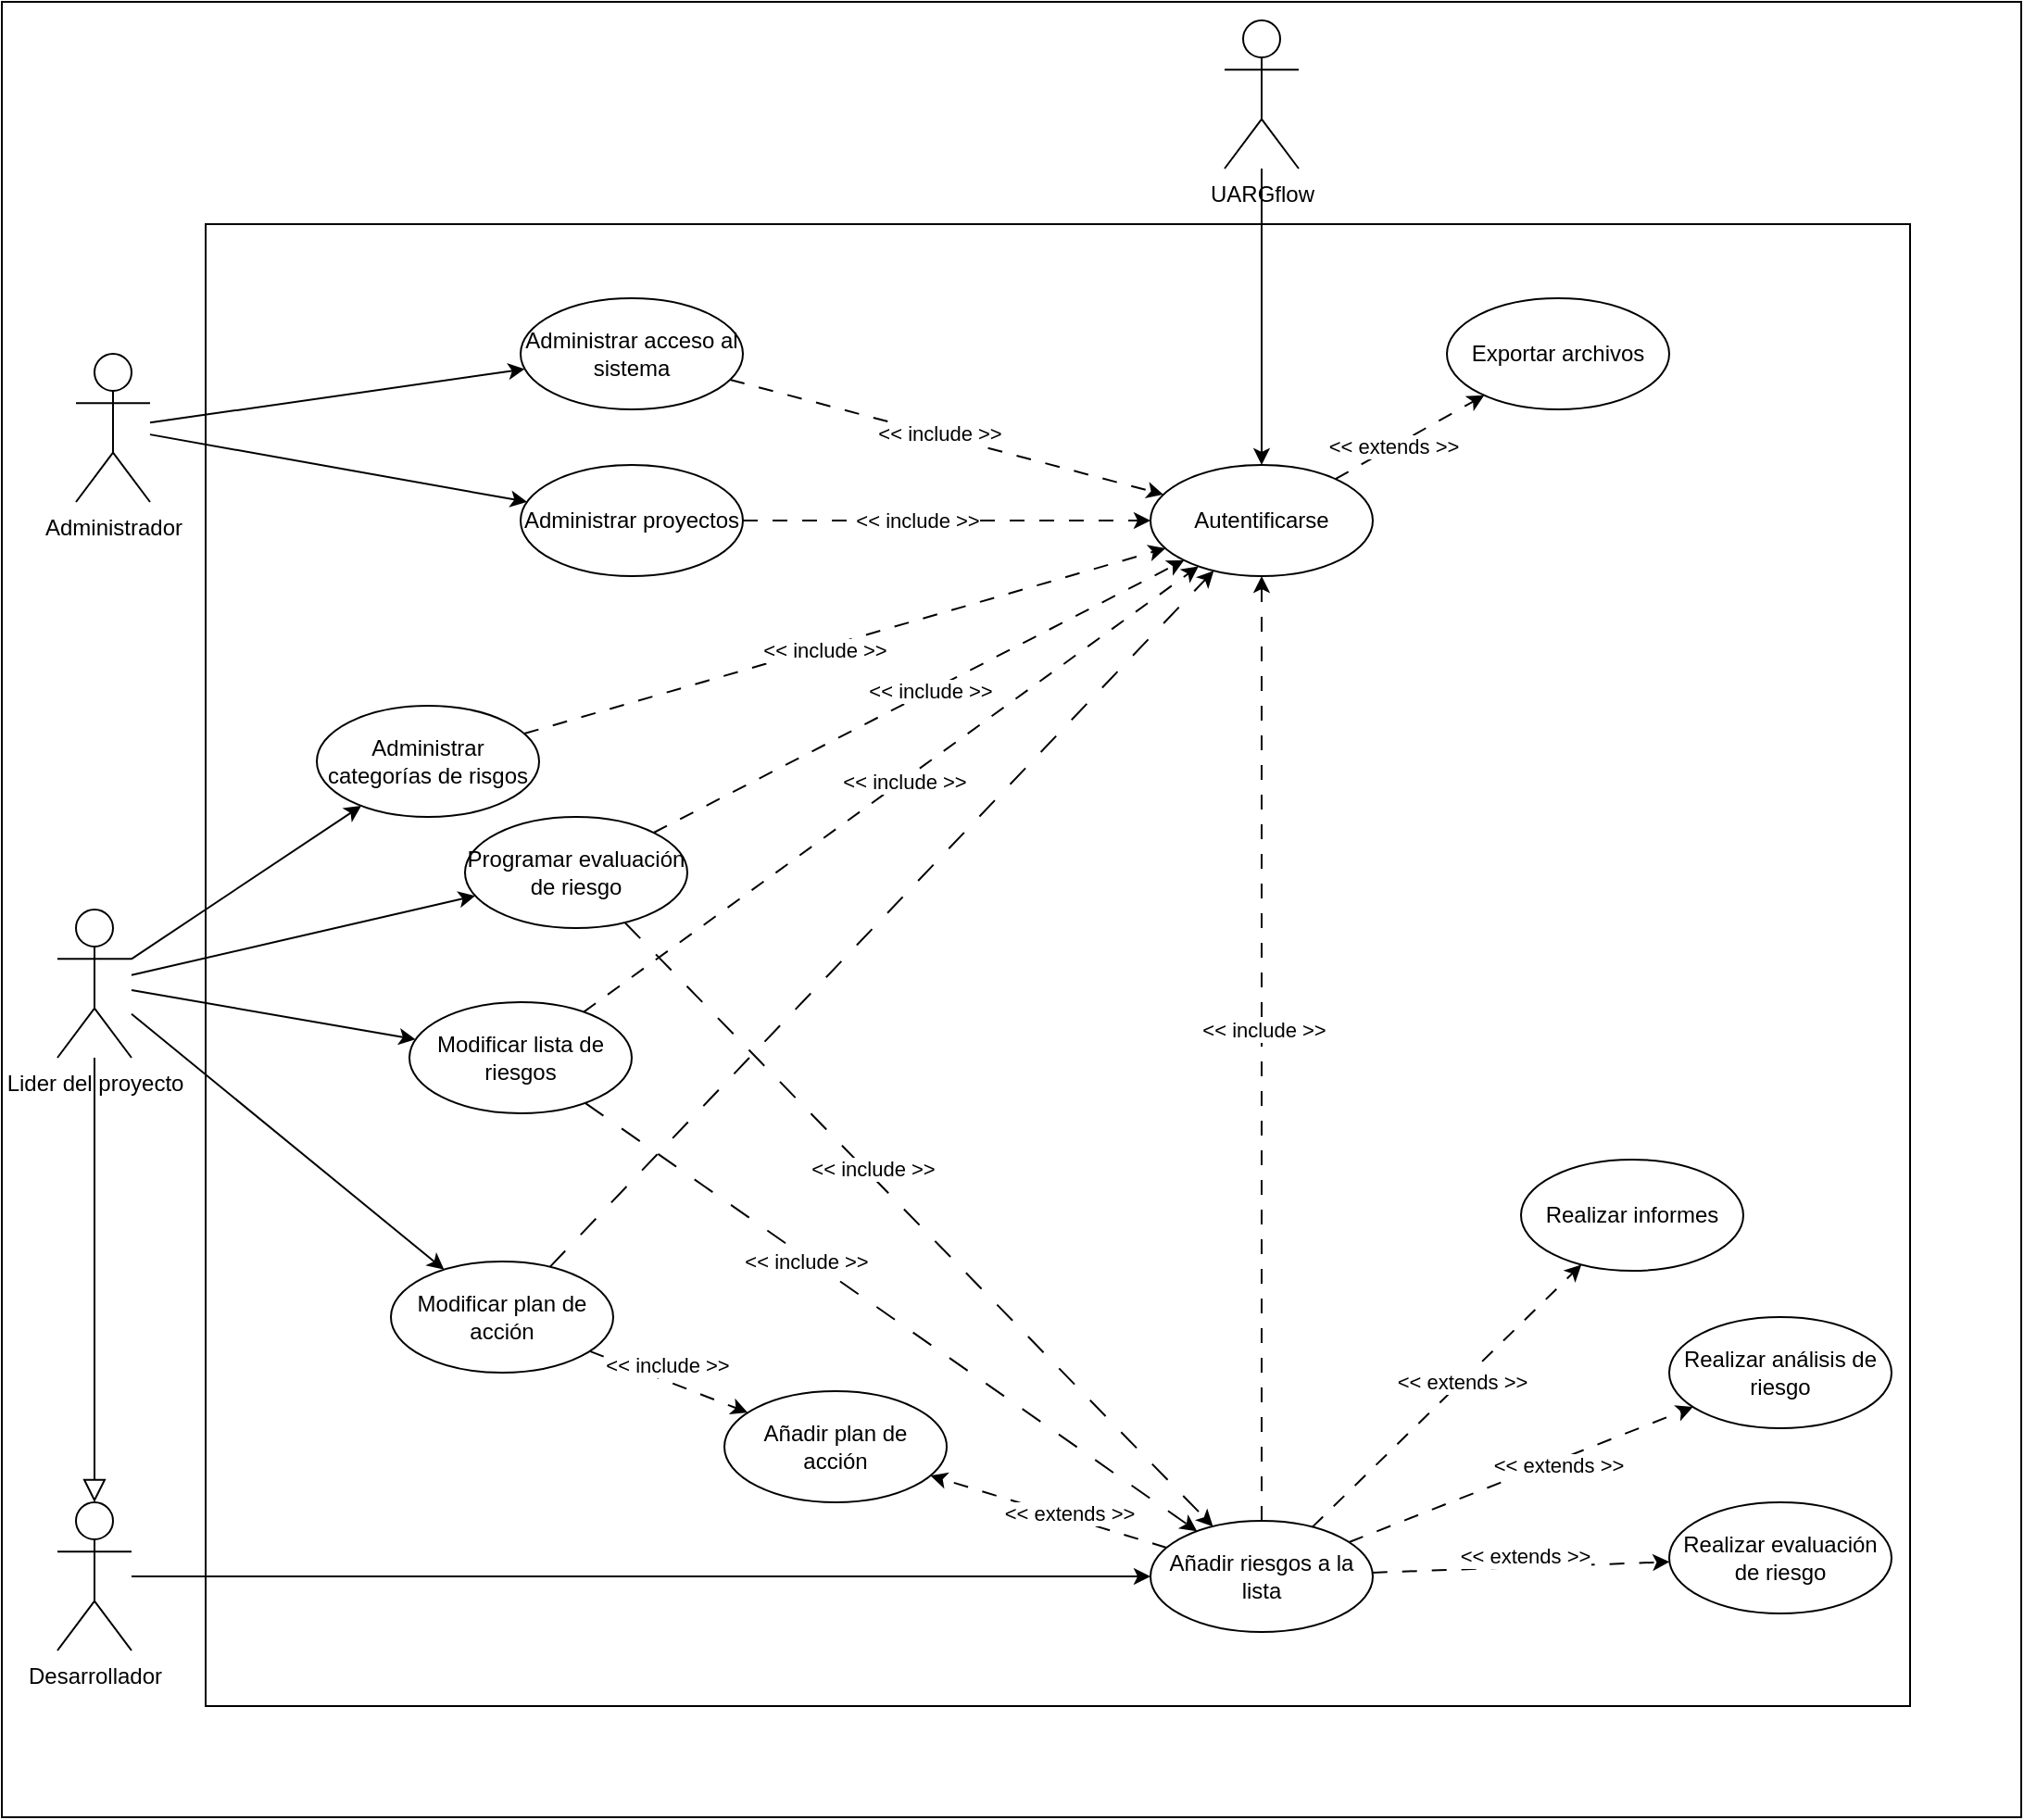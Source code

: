 <mxfile version="24.7.14">
  <diagram id="sK6u0aQZh5gKvJ8_Eq7y" name="Página-2">
    <mxGraphModel dx="1589" dy="924" grid="1" gridSize="10" guides="1" tooltips="1" connect="1" arrows="1" fold="1" page="1" pageScale="1" pageWidth="827" pageHeight="1169" math="0" shadow="0">
      <root>
        <mxCell id="0" />
        <mxCell id="1" parent="0" />
        <mxCell id="-5TUY3w5zbnfjcx4eBSF-23" value="" style="rounded=0;whiteSpace=wrap;html=1;" parent="1" vertex="1">
          <mxGeometry x="290" y="40" width="1090" height="980" as="geometry" />
        </mxCell>
        <mxCell id="-5TUY3w5zbnfjcx4eBSF-76" value="" style="rounded=0;whiteSpace=wrap;html=1;" parent="1" vertex="1">
          <mxGeometry x="400" y="160" width="920" height="800" as="geometry" />
        </mxCell>
        <mxCell id="-5TUY3w5zbnfjcx4eBSF-77" style="rounded=0;orthogonalLoop=1;jettySize=auto;html=1;" parent="1" source="-5TUY3w5zbnfjcx4eBSF-79" target="-5TUY3w5zbnfjcx4eBSF-89" edge="1">
          <mxGeometry relative="1" as="geometry" />
        </mxCell>
        <mxCell id="-5TUY3w5zbnfjcx4eBSF-78" style="rounded=0;orthogonalLoop=1;jettySize=auto;html=1;" parent="1" source="-5TUY3w5zbnfjcx4eBSF-79" target="-5TUY3w5zbnfjcx4eBSF-92" edge="1">
          <mxGeometry relative="1" as="geometry" />
        </mxCell>
        <mxCell id="-5TUY3w5zbnfjcx4eBSF-79" value="Administrador" style="shape=umlActor;verticalLabelPosition=bottom;verticalAlign=top;html=1;outlineConnect=0;" parent="1" vertex="1">
          <mxGeometry x="330" y="230" width="40" height="80" as="geometry" />
        </mxCell>
        <mxCell id="-5TUY3w5zbnfjcx4eBSF-81" style="rounded=0;orthogonalLoop=1;jettySize=auto;html=1;" parent="1" source="-5TUY3w5zbnfjcx4eBSF-84" target="-5TUY3w5zbnfjcx4eBSF-113" edge="1">
          <mxGeometry relative="1" as="geometry" />
        </mxCell>
        <mxCell id="-5TUY3w5zbnfjcx4eBSF-82" style="edgeStyle=none;rounded=0;orthogonalLoop=1;jettySize=auto;html=1;" parent="1" source="-5TUY3w5zbnfjcx4eBSF-84" target="-5TUY3w5zbnfjcx4eBSF-118" edge="1">
          <mxGeometry relative="1" as="geometry" />
        </mxCell>
        <mxCell id="-5TUY3w5zbnfjcx4eBSF-83" style="edgeStyle=none;rounded=0;orthogonalLoop=1;jettySize=auto;html=1;" parent="1" source="-5TUY3w5zbnfjcx4eBSF-84" target="-5TUY3w5zbnfjcx4eBSF-127" edge="1">
          <mxGeometry relative="1" as="geometry" />
        </mxCell>
        <mxCell id="dX3sOXWLlkZk12BEzYUn-5" style="rounded=0;orthogonalLoop=1;jettySize=auto;html=1;" parent="1" source="-5TUY3w5zbnfjcx4eBSF-84" target="-5TUY3w5zbnfjcx4eBSF-110" edge="1">
          <mxGeometry relative="1" as="geometry" />
        </mxCell>
        <mxCell id="-5TUY3w5zbnfjcx4eBSF-84" value="Lider del proyecto" style="shape=umlActor;verticalLabelPosition=bottom;verticalAlign=top;html=1;outlineConnect=0;" parent="1" vertex="1">
          <mxGeometry x="320" y="530" width="40" height="80" as="geometry" />
        </mxCell>
        <mxCell id="-5TUY3w5zbnfjcx4eBSF-85" style="rounded=0;orthogonalLoop=1;jettySize=auto;html=1;" parent="1" source="-5TUY3w5zbnfjcx4eBSF-86" target="-5TUY3w5zbnfjcx4eBSF-107" edge="1">
          <mxGeometry relative="1" as="geometry" />
        </mxCell>
        <mxCell id="-5TUY3w5zbnfjcx4eBSF-132" style="edgeStyle=none;rounded=0;orthogonalLoop=1;jettySize=auto;html=1;endArrow=block;endFill=0;endSize=10;" parent="1" source="-5TUY3w5zbnfjcx4eBSF-84" target="-5TUY3w5zbnfjcx4eBSF-86" edge="1">
          <mxGeometry relative="1" as="geometry">
            <mxPoint x="370" y="840" as="sourcePoint" />
            <mxPoint x="370" y="640" as="targetPoint" />
          </mxGeometry>
        </mxCell>
        <mxCell id="-5TUY3w5zbnfjcx4eBSF-86" value="Desarrollador" style="shape=umlActor;verticalLabelPosition=bottom;verticalAlign=top;html=1;outlineConnect=0;" parent="1" vertex="1">
          <mxGeometry x="320" y="850" width="40" height="80" as="geometry" />
        </mxCell>
        <mxCell id="-5TUY3w5zbnfjcx4eBSF-87" style="edgeStyle=none;rounded=0;orthogonalLoop=1;jettySize=auto;html=1;dashed=1;dashPattern=8 8;" parent="1" source="-5TUY3w5zbnfjcx4eBSF-89" target="-5TUY3w5zbnfjcx4eBSF-121" edge="1">
          <mxGeometry relative="1" as="geometry" />
        </mxCell>
        <mxCell id="-5TUY3w5zbnfjcx4eBSF-88" value="&amp;lt;&amp;lt; include &amp;gt;&amp;gt;" style="edgeLabel;html=1;align=center;verticalAlign=middle;resizable=0;points=[];" parent="-5TUY3w5zbnfjcx4eBSF-87" vertex="1" connectable="0">
          <mxGeometry x="-0.04" y="1" relative="1" as="geometry">
            <mxPoint as="offset" />
          </mxGeometry>
        </mxCell>
        <mxCell id="-5TUY3w5zbnfjcx4eBSF-89" value="Administrar acceso al sistema" style="ellipse;whiteSpace=wrap;html=1;" parent="1" vertex="1">
          <mxGeometry x="570" y="200" width="120" height="60" as="geometry" />
        </mxCell>
        <mxCell id="-5TUY3w5zbnfjcx4eBSF-90" style="edgeStyle=none;rounded=0;orthogonalLoop=1;jettySize=auto;html=1;dashed=1;dashPattern=8 8;" parent="1" source="-5TUY3w5zbnfjcx4eBSF-92" target="-5TUY3w5zbnfjcx4eBSF-121" edge="1">
          <mxGeometry relative="1" as="geometry" />
        </mxCell>
        <mxCell id="-5TUY3w5zbnfjcx4eBSF-91" value="&amp;lt;&amp;lt; include &amp;gt;&amp;gt;" style="edgeLabel;html=1;align=center;verticalAlign=middle;resizable=0;points=[];" parent="-5TUY3w5zbnfjcx4eBSF-90" vertex="1" connectable="0">
          <mxGeometry x="-0.148" relative="1" as="geometry">
            <mxPoint as="offset" />
          </mxGeometry>
        </mxCell>
        <mxCell id="-5TUY3w5zbnfjcx4eBSF-92" value="Administrar proyectos" style="ellipse;whiteSpace=wrap;html=1;" parent="1" vertex="1">
          <mxGeometry x="570" y="290" width="120" height="60" as="geometry" />
        </mxCell>
        <mxCell id="-5TUY3w5zbnfjcx4eBSF-93" value="Exportar archivos" style="ellipse;whiteSpace=wrap;html=1;" parent="1" vertex="1">
          <mxGeometry x="1070" y="200" width="120" height="60" as="geometry" />
        </mxCell>
        <mxCell id="-5TUY3w5zbnfjcx4eBSF-101" style="edgeStyle=none;rounded=0;orthogonalLoop=1;jettySize=auto;html=1;dashed=1;dashPattern=8 8;" parent="1" source="-5TUY3w5zbnfjcx4eBSF-107" target="-5TUY3w5zbnfjcx4eBSF-114" edge="1">
          <mxGeometry relative="1" as="geometry" />
        </mxCell>
        <mxCell id="-5TUY3w5zbnfjcx4eBSF-102" value="&amp;lt;&amp;lt; extends &amp;gt;&amp;gt;" style="edgeLabel;html=1;align=center;verticalAlign=middle;resizable=0;points=[];" parent="-5TUY3w5zbnfjcx4eBSF-101" vertex="1" connectable="0">
          <mxGeometry x="0.033" y="-1" relative="1" as="geometry">
            <mxPoint x="-1" y="-7" as="offset" />
          </mxGeometry>
        </mxCell>
        <mxCell id="-5TUY3w5zbnfjcx4eBSF-103" style="edgeStyle=none;rounded=0;orthogonalLoop=1;jettySize=auto;html=1;dashed=1;dashPattern=8 8;" parent="1" source="-5TUY3w5zbnfjcx4eBSF-107" target="-5TUY3w5zbnfjcx4eBSF-115" edge="1">
          <mxGeometry relative="1" as="geometry" />
        </mxCell>
        <mxCell id="-5TUY3w5zbnfjcx4eBSF-104" value="&amp;lt;&amp;lt; extends &amp;gt;&amp;gt;" style="edgeLabel;html=1;align=center;verticalAlign=middle;resizable=0;points=[];" parent="-5TUY3w5zbnfjcx4eBSF-103" vertex="1" connectable="0">
          <mxGeometry x="-0.175" y="-3" relative="1" as="geometry">
            <mxPoint x="-1" as="offset" />
          </mxGeometry>
        </mxCell>
        <mxCell id="-5TUY3w5zbnfjcx4eBSF-105" style="edgeStyle=none;rounded=0;orthogonalLoop=1;jettySize=auto;html=1;dashed=1;dashPattern=8 8;" parent="1" source="-5TUY3w5zbnfjcx4eBSF-107" target="-5TUY3w5zbnfjcx4eBSF-124" edge="1">
          <mxGeometry relative="1" as="geometry" />
        </mxCell>
        <mxCell id="-5TUY3w5zbnfjcx4eBSF-106" value="&amp;lt;&amp;lt; extends &amp;gt;&amp;gt;" style="edgeLabel;html=1;align=center;verticalAlign=middle;resizable=0;points=[];" parent="-5TUY3w5zbnfjcx4eBSF-105" vertex="1" connectable="0">
          <mxGeometry x="0.103" relative="1" as="geometry">
            <mxPoint as="offset" />
          </mxGeometry>
        </mxCell>
        <mxCell id="D7hPwTgN9Ad0S_OiSbyl-2" style="rounded=0;orthogonalLoop=1;jettySize=auto;html=1;dashed=1;dashPattern=8 8;" parent="1" source="-5TUY3w5zbnfjcx4eBSF-107" target="D7hPwTgN9Ad0S_OiSbyl-1" edge="1">
          <mxGeometry relative="1" as="geometry" />
        </mxCell>
        <mxCell id="-5TUY3w5zbnfjcx4eBSF-107" value="Añadir riesgos a la lista" style="ellipse;whiteSpace=wrap;html=1;" parent="1" vertex="1">
          <mxGeometry x="910" y="860" width="120" height="60" as="geometry" />
        </mxCell>
        <mxCell id="dX3sOXWLlkZk12BEzYUn-7" style="rounded=0;orthogonalLoop=1;jettySize=auto;html=1;dashed=1;dashPattern=12 12;" parent="1" source="-5TUY3w5zbnfjcx4eBSF-110" target="-5TUY3w5zbnfjcx4eBSF-107" edge="1">
          <mxGeometry relative="1" as="geometry" />
        </mxCell>
        <mxCell id="-5TUY3w5zbnfjcx4eBSF-110" value="Modificar lista de riesgos" style="ellipse;whiteSpace=wrap;html=1;" parent="1" vertex="1">
          <mxGeometry x="510" y="580" width="120" height="60" as="geometry" />
        </mxCell>
        <mxCell id="-5TUY3w5zbnfjcx4eBSF-111" style="edgeStyle=none;rounded=0;orthogonalLoop=1;jettySize=auto;html=1;dashed=1;dashPattern=8 8;" parent="1" source="-5TUY3w5zbnfjcx4eBSF-113" target="-5TUY3w5zbnfjcx4eBSF-121" edge="1">
          <mxGeometry relative="1" as="geometry" />
        </mxCell>
        <mxCell id="-5TUY3w5zbnfjcx4eBSF-112" value="&amp;lt;&amp;lt; include &amp;gt;&amp;gt;" style="edgeLabel;html=1;align=center;verticalAlign=middle;resizable=0;points=[];" parent="-5TUY3w5zbnfjcx4eBSF-111" vertex="1" connectable="0">
          <mxGeometry x="-0.068" y="-1" relative="1" as="geometry">
            <mxPoint as="offset" />
          </mxGeometry>
        </mxCell>
        <mxCell id="-5TUY3w5zbnfjcx4eBSF-113" value="Administrar categorías de risgos" style="ellipse;whiteSpace=wrap;html=1;" parent="1" vertex="1">
          <mxGeometry x="460" y="420" width="120" height="60" as="geometry" />
        </mxCell>
        <mxCell id="-5TUY3w5zbnfjcx4eBSF-114" value="Realizar evaluación de riesgo" style="ellipse;whiteSpace=wrap;html=1;" parent="1" vertex="1">
          <mxGeometry x="1190" y="850" width="120" height="60" as="geometry" />
        </mxCell>
        <mxCell id="-5TUY3w5zbnfjcx4eBSF-115" value="&lt;div&gt;Añadir plan de&lt;/div&gt;&lt;div&gt;acción&lt;/div&gt;" style="ellipse;whiteSpace=wrap;html=1;" parent="1" vertex="1">
          <mxGeometry x="680" y="790" width="120" height="60" as="geometry" />
        </mxCell>
        <mxCell id="-5TUY3w5zbnfjcx4eBSF-116" style="edgeStyle=none;rounded=0;orthogonalLoop=1;jettySize=auto;html=1;dashed=1;dashPattern=8 8;" parent="1" source="-5TUY3w5zbnfjcx4eBSF-118" target="-5TUY3w5zbnfjcx4eBSF-115" edge="1">
          <mxGeometry relative="1" as="geometry" />
        </mxCell>
        <mxCell id="-5TUY3w5zbnfjcx4eBSF-117" value="&amp;lt;&amp;lt; include &amp;gt;&amp;gt;" style="edgeLabel;html=1;align=center;verticalAlign=middle;resizable=0;points=[];" parent="-5TUY3w5zbnfjcx4eBSF-116" vertex="1" connectable="0">
          <mxGeometry x="0.054" y="1" relative="1" as="geometry">
            <mxPoint x="-4" y="-9" as="offset" />
          </mxGeometry>
        </mxCell>
        <mxCell id="dX3sOXWLlkZk12BEzYUn-6" style="rounded=0;orthogonalLoop=1;jettySize=auto;html=1;dashed=1;dashPattern=12 12;" parent="1" source="-5TUY3w5zbnfjcx4eBSF-118" target="-5TUY3w5zbnfjcx4eBSF-121" edge="1">
          <mxGeometry relative="1" as="geometry" />
        </mxCell>
        <mxCell id="-5TUY3w5zbnfjcx4eBSF-118" value="Modificar plan de acción" style="ellipse;whiteSpace=wrap;html=1;" parent="1" vertex="1">
          <mxGeometry x="500" y="720" width="120" height="60" as="geometry" />
        </mxCell>
        <mxCell id="-5TUY3w5zbnfjcx4eBSF-119" style="edgeStyle=none;rounded=0;orthogonalLoop=1;jettySize=auto;html=1;dashed=1;dashPattern=8 8;" parent="1" source="-5TUY3w5zbnfjcx4eBSF-121" target="-5TUY3w5zbnfjcx4eBSF-93" edge="1">
          <mxGeometry relative="1" as="geometry" />
        </mxCell>
        <mxCell id="-5TUY3w5zbnfjcx4eBSF-120" value="&amp;lt;&amp;lt; extends &amp;gt;&amp;gt;" style="edgeLabel;html=1;align=center;verticalAlign=middle;resizable=0;points=[];" parent="-5TUY3w5zbnfjcx4eBSF-119" vertex="1" connectable="0">
          <mxGeometry x="-0.227" y="1" relative="1" as="geometry">
            <mxPoint as="offset" />
          </mxGeometry>
        </mxCell>
        <mxCell id="-5TUY3w5zbnfjcx4eBSF-121" value="Autentificarse" style="ellipse;whiteSpace=wrap;html=1;" parent="1" vertex="1">
          <mxGeometry x="910" y="290" width="120" height="60" as="geometry" />
        </mxCell>
        <mxCell id="-5TUY3w5zbnfjcx4eBSF-124" value="Realizar informes" style="ellipse;whiteSpace=wrap;html=1;" parent="1" vertex="1">
          <mxGeometry x="1110" y="665" width="120" height="60" as="geometry" />
        </mxCell>
        <mxCell id="dX3sOXWLlkZk12BEzYUn-9" style="rounded=0;orthogonalLoop=1;jettySize=auto;html=1;dashed=1;dashPattern=12 12;" parent="1" source="-5TUY3w5zbnfjcx4eBSF-127" target="-5TUY3w5zbnfjcx4eBSF-107" edge="1">
          <mxGeometry relative="1" as="geometry" />
        </mxCell>
        <mxCell id="-5TUY3w5zbnfjcx4eBSF-127" value="Programar evaluación de riesgo" style="ellipse;whiteSpace=wrap;html=1;" parent="1" vertex="1">
          <mxGeometry x="540" y="480" width="120" height="60" as="geometry" />
        </mxCell>
        <mxCell id="v8ho_6EPoCGN8s73HlzQ-8" style="edgeStyle=none;rounded=0;orthogonalLoop=1;jettySize=auto;html=1;dashed=1;dashPattern=8 8;" parent="1" source="-5TUY3w5zbnfjcx4eBSF-127" target="-5TUY3w5zbnfjcx4eBSF-121" edge="1">
          <mxGeometry relative="1" as="geometry">
            <mxPoint x="926" y="610" as="sourcePoint" />
            <mxPoint x="974" y="360" as="targetPoint" />
          </mxGeometry>
        </mxCell>
        <mxCell id="v8ho_6EPoCGN8s73HlzQ-9" value="&amp;lt;&amp;lt; include &amp;gt;&amp;gt;" style="edgeLabel;html=1;align=center;verticalAlign=middle;resizable=0;points=[];" parent="v8ho_6EPoCGN8s73HlzQ-8" vertex="1" connectable="0">
          <mxGeometry x="0.038" y="-1" relative="1" as="geometry">
            <mxPoint y="-1" as="offset" />
          </mxGeometry>
        </mxCell>
        <mxCell id="v8ho_6EPoCGN8s73HlzQ-10" style="edgeStyle=none;rounded=0;orthogonalLoop=1;jettySize=auto;html=1;dashed=1;dashPattern=8 8;" parent="1" source="-5TUY3w5zbnfjcx4eBSF-110" target="-5TUY3w5zbnfjcx4eBSF-121" edge="1">
          <mxGeometry relative="1" as="geometry">
            <mxPoint x="556" y="616" as="sourcePoint" />
            <mxPoint x="944" y="354" as="targetPoint" />
          </mxGeometry>
        </mxCell>
        <mxCell id="v8ho_6EPoCGN8s73HlzQ-11" value="&amp;lt;&amp;lt; include &amp;gt;&amp;gt;" style="edgeLabel;html=1;align=center;verticalAlign=middle;resizable=0;points=[];" parent="v8ho_6EPoCGN8s73HlzQ-10" vertex="1" connectable="0">
          <mxGeometry x="0.038" y="-1" relative="1" as="geometry">
            <mxPoint y="-1" as="offset" />
          </mxGeometry>
        </mxCell>
        <mxCell id="v8ho_6EPoCGN8s73HlzQ-15" style="edgeStyle=none;rounded=0;orthogonalLoop=1;jettySize=auto;html=1;dashed=1;dashPattern=8 8;" parent="1" source="-5TUY3w5zbnfjcx4eBSF-107" target="-5TUY3w5zbnfjcx4eBSF-121" edge="1">
          <mxGeometry relative="1" as="geometry">
            <mxPoint x="926" y="610" as="sourcePoint" />
            <mxPoint x="974" y="360" as="targetPoint" />
            <Array as="points" />
          </mxGeometry>
        </mxCell>
        <mxCell id="v8ho_6EPoCGN8s73HlzQ-16" value="&amp;lt;&amp;lt; include &amp;gt;&amp;gt;" style="edgeLabel;html=1;align=center;verticalAlign=middle;resizable=0;points=[];" parent="v8ho_6EPoCGN8s73HlzQ-15" vertex="1" connectable="0">
          <mxGeometry x="0.038" y="-1" relative="1" as="geometry">
            <mxPoint y="-1" as="offset" />
          </mxGeometry>
        </mxCell>
        <mxCell id="D7hPwTgN9Ad0S_OiSbyl-1" value="Realizar análisis de riesgo" style="ellipse;whiteSpace=wrap;html=1;" parent="1" vertex="1">
          <mxGeometry x="1190" y="750" width="120" height="60" as="geometry" />
        </mxCell>
        <mxCell id="D7hPwTgN9Ad0S_OiSbyl-5" value="&amp;lt;&amp;lt; extends &amp;gt;&amp;gt;" style="edgeLabel;html=1;align=center;verticalAlign=middle;resizable=0;points=[];" parent="1" vertex="1" connectable="0">
          <mxGeometry x="1129.997" y="830.003" as="geometry" />
        </mxCell>
        <mxCell id="dX3sOXWLlkZk12BEzYUn-8" value="&amp;lt;&amp;lt; include &amp;gt;&amp;gt;" style="edgeLabel;html=1;align=center;verticalAlign=middle;resizable=0;points=[];" parent="1" vertex="1" connectable="0">
          <mxGeometry x="723.999" y="720.0" as="geometry" />
        </mxCell>
        <mxCell id="dX3sOXWLlkZk12BEzYUn-10" value="&amp;lt;&amp;lt; include &amp;gt;&amp;gt;" style="edgeLabel;html=1;align=center;verticalAlign=middle;resizable=0;points=[];" parent="1" vertex="1" connectable="0">
          <mxGeometry x="759.999" y="670.0" as="geometry" />
        </mxCell>
        <mxCell id="zrslaZj-j7yRsYFQ1L3d-5" style="rounded=0;orthogonalLoop=1;jettySize=auto;html=1;" edge="1" parent="1" source="zrslaZj-j7yRsYFQ1L3d-3" target="-5TUY3w5zbnfjcx4eBSF-121">
          <mxGeometry relative="1" as="geometry" />
        </mxCell>
        <mxCell id="zrslaZj-j7yRsYFQ1L3d-3" value="UARGflow" style="shape=umlActor;verticalLabelPosition=bottom;verticalAlign=top;html=1;outlineConnect=0;" vertex="1" parent="1">
          <mxGeometry x="950" y="50" width="40" height="80" as="geometry" />
        </mxCell>
      </root>
    </mxGraphModel>
  </diagram>
</mxfile>
